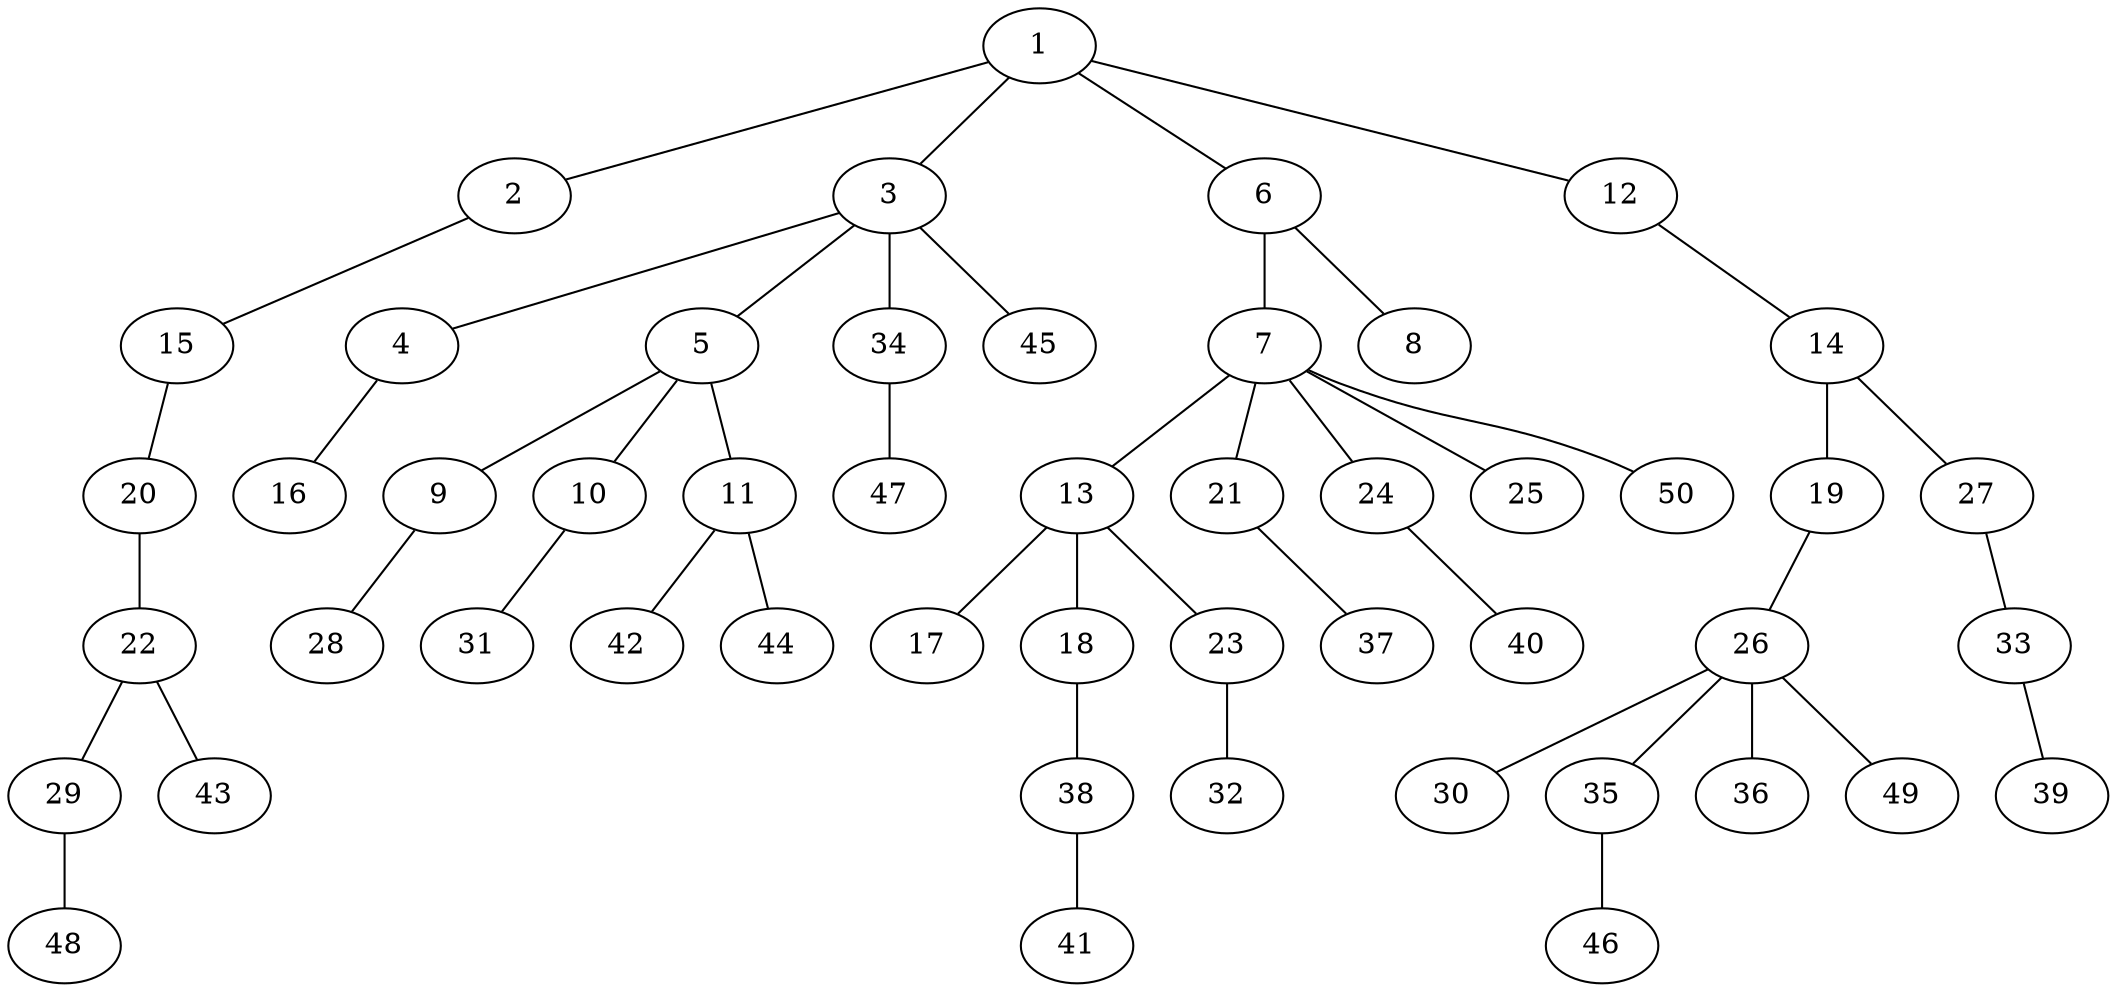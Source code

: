 graph graphname {1--2
1--3
1--6
1--12
2--15
3--4
3--5
3--34
3--45
4--16
5--9
5--10
5--11
6--7
6--8
7--13
7--21
7--24
7--25
7--50
9--28
10--31
11--42
11--44
12--14
13--17
13--18
13--23
14--19
14--27
15--20
18--38
19--26
20--22
21--37
22--29
22--43
23--32
24--40
26--30
26--35
26--36
26--49
27--33
29--48
33--39
34--47
35--46
38--41
}